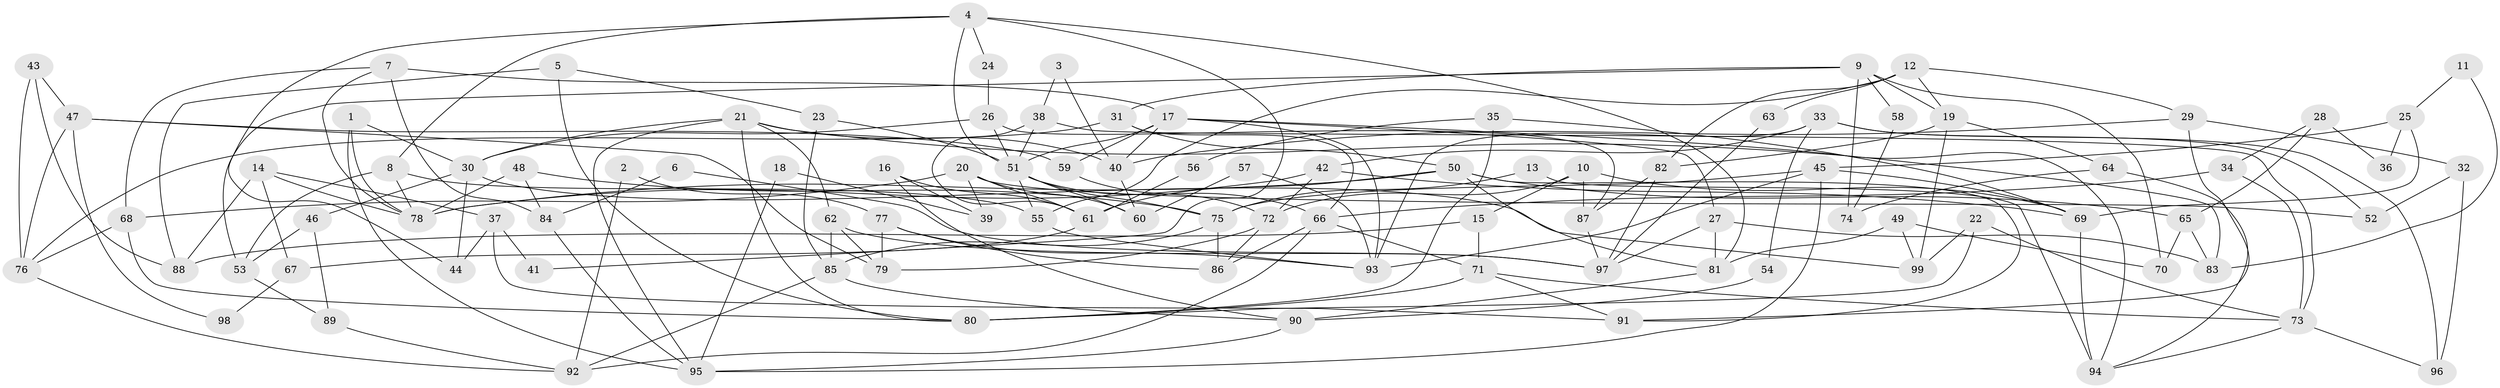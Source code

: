 // coarse degree distribution, {6: 0.18, 7: 0.06, 3: 0.2, 4: 0.2, 5: 0.16, 13: 0.02, 8: 0.04, 2: 0.04, 9: 0.06, 12: 0.02, 11: 0.02}
// Generated by graph-tools (version 1.1) at 2025/37/03/04/25 23:37:14]
// undirected, 99 vertices, 198 edges
graph export_dot {
  node [color=gray90,style=filled];
  1;
  2;
  3;
  4;
  5;
  6;
  7;
  8;
  9;
  10;
  11;
  12;
  13;
  14;
  15;
  16;
  17;
  18;
  19;
  20;
  21;
  22;
  23;
  24;
  25;
  26;
  27;
  28;
  29;
  30;
  31;
  32;
  33;
  34;
  35;
  36;
  37;
  38;
  39;
  40;
  41;
  42;
  43;
  44;
  45;
  46;
  47;
  48;
  49;
  50;
  51;
  52;
  53;
  54;
  55;
  56;
  57;
  58;
  59;
  60;
  61;
  62;
  63;
  64;
  65;
  66;
  67;
  68;
  69;
  70;
  71;
  72;
  73;
  74;
  75;
  76;
  77;
  78;
  79;
  80;
  81;
  82;
  83;
  84;
  85;
  86;
  87;
  88;
  89;
  90;
  91;
  92;
  93;
  94;
  95;
  96;
  97;
  98;
  99;
  1 -- 30;
  1 -- 95;
  1 -- 78;
  2 -- 77;
  2 -- 92;
  3 -- 40;
  3 -- 38;
  4 -- 81;
  4 -- 8;
  4 -- 24;
  4 -- 41;
  4 -- 44;
  4 -- 51;
  5 -- 23;
  5 -- 88;
  5 -- 80;
  6 -- 84;
  6 -- 97;
  7 -- 78;
  7 -- 68;
  7 -- 17;
  7 -- 84;
  8 -- 78;
  8 -- 55;
  8 -- 53;
  9 -- 31;
  9 -- 53;
  9 -- 19;
  9 -- 58;
  9 -- 70;
  9 -- 74;
  10 -- 87;
  10 -- 15;
  10 -- 69;
  10 -- 72;
  11 -- 83;
  11 -- 25;
  12 -- 29;
  12 -- 19;
  12 -- 55;
  12 -- 63;
  12 -- 82;
  13 -- 94;
  13 -- 75;
  14 -- 37;
  14 -- 78;
  14 -- 67;
  14 -- 88;
  15 -- 71;
  15 -- 88;
  16 -- 90;
  16 -- 61;
  16 -- 39;
  17 -- 51;
  17 -- 27;
  17 -- 40;
  17 -- 59;
  17 -- 93;
  17 -- 94;
  18 -- 39;
  18 -- 95;
  19 -- 82;
  19 -- 64;
  19 -- 99;
  20 -- 60;
  20 -- 61;
  20 -- 39;
  20 -- 52;
  20 -- 68;
  21 -- 95;
  21 -- 80;
  21 -- 30;
  21 -- 40;
  21 -- 62;
  21 -- 83;
  22 -- 73;
  22 -- 99;
  22 -- 80;
  23 -- 51;
  23 -- 85;
  24 -- 26;
  25 -- 69;
  25 -- 45;
  25 -- 36;
  26 -- 51;
  26 -- 30;
  26 -- 87;
  27 -- 97;
  27 -- 81;
  27 -- 83;
  28 -- 65;
  28 -- 34;
  28 -- 36;
  29 -- 40;
  29 -- 91;
  29 -- 32;
  30 -- 99;
  30 -- 44;
  30 -- 46;
  31 -- 76;
  31 -- 50;
  31 -- 66;
  32 -- 52;
  32 -- 96;
  33 -- 96;
  33 -- 93;
  33 -- 42;
  33 -- 52;
  33 -- 54;
  34 -- 73;
  34 -- 66;
  35 -- 69;
  35 -- 80;
  35 -- 56;
  37 -- 91;
  37 -- 44;
  37 -- 41;
  38 -- 73;
  38 -- 51;
  38 -- 61;
  40 -- 60;
  42 -- 69;
  42 -- 72;
  42 -- 78;
  43 -- 47;
  43 -- 76;
  43 -- 88;
  45 -- 75;
  45 -- 93;
  45 -- 69;
  45 -- 95;
  46 -- 53;
  46 -- 89;
  47 -- 59;
  47 -- 79;
  47 -- 76;
  47 -- 98;
  48 -- 78;
  48 -- 75;
  48 -- 84;
  49 -- 70;
  49 -- 81;
  49 -- 99;
  50 -- 81;
  50 -- 78;
  50 -- 61;
  50 -- 65;
  50 -- 91;
  51 -- 66;
  51 -- 55;
  51 -- 60;
  51 -- 75;
  53 -- 89;
  54 -- 90;
  55 -- 93;
  56 -- 61;
  57 -- 60;
  57 -- 93;
  58 -- 74;
  59 -- 72;
  61 -- 67;
  62 -- 79;
  62 -- 85;
  62 -- 97;
  63 -- 97;
  64 -- 94;
  64 -- 74;
  65 -- 83;
  65 -- 70;
  66 -- 86;
  66 -- 71;
  66 -- 92;
  67 -- 98;
  68 -- 80;
  68 -- 76;
  69 -- 94;
  71 -- 80;
  71 -- 73;
  71 -- 91;
  72 -- 79;
  72 -- 86;
  73 -- 94;
  73 -- 96;
  75 -- 85;
  75 -- 86;
  76 -- 92;
  77 -- 86;
  77 -- 93;
  77 -- 79;
  81 -- 90;
  82 -- 87;
  82 -- 97;
  84 -- 95;
  85 -- 92;
  85 -- 90;
  87 -- 97;
  89 -- 92;
  90 -- 95;
}
